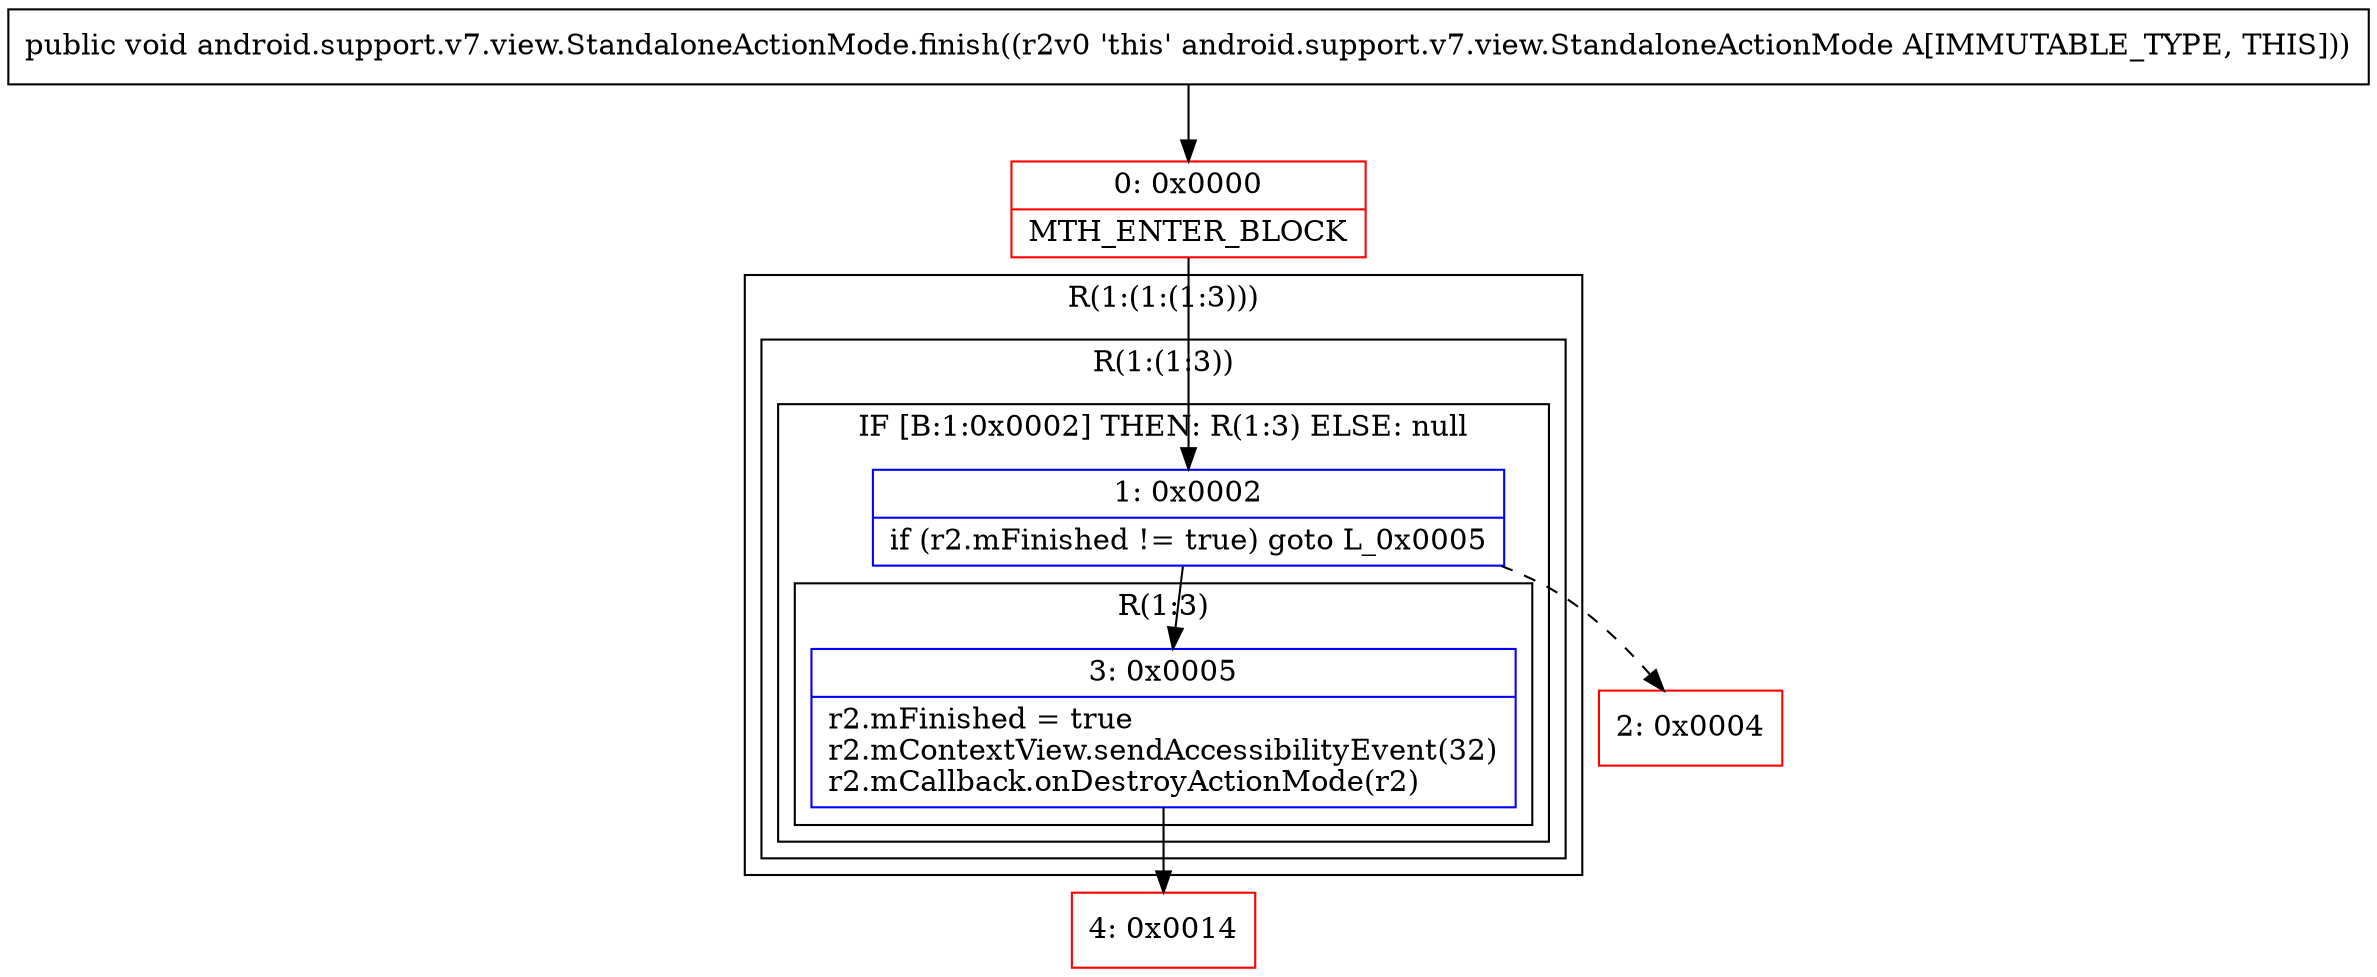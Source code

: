 digraph "CFG forandroid.support.v7.view.StandaloneActionMode.finish()V" {
subgraph cluster_Region_242052322 {
label = "R(1:(1:(1:3)))";
node [shape=record,color=blue];
subgraph cluster_Region_630136857 {
label = "R(1:(1:3))";
node [shape=record,color=blue];
subgraph cluster_IfRegion_689736530 {
label = "IF [B:1:0x0002] THEN: R(1:3) ELSE: null";
node [shape=record,color=blue];
Node_1 [shape=record,label="{1\:\ 0x0002|if (r2.mFinished != true) goto L_0x0005\l}"];
subgraph cluster_Region_1940821854 {
label = "R(1:3)";
node [shape=record,color=blue];
Node_3 [shape=record,label="{3\:\ 0x0005|r2.mFinished = true\lr2.mContextView.sendAccessibilityEvent(32)\lr2.mCallback.onDestroyActionMode(r2)\l}"];
}
}
}
}
Node_0 [shape=record,color=red,label="{0\:\ 0x0000|MTH_ENTER_BLOCK\l}"];
Node_2 [shape=record,color=red,label="{2\:\ 0x0004}"];
Node_4 [shape=record,color=red,label="{4\:\ 0x0014}"];
MethodNode[shape=record,label="{public void android.support.v7.view.StandaloneActionMode.finish((r2v0 'this' android.support.v7.view.StandaloneActionMode A[IMMUTABLE_TYPE, THIS])) }"];
MethodNode -> Node_0;
Node_1 -> Node_2[style=dashed];
Node_1 -> Node_3;
Node_3 -> Node_4;
Node_0 -> Node_1;
}

